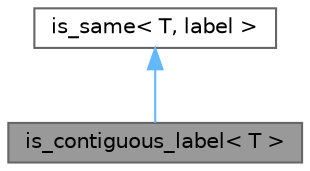 digraph "is_contiguous_label&lt; T &gt;"
{
 // LATEX_PDF_SIZE
  bgcolor="transparent";
  edge [fontname=Helvetica,fontsize=10,labelfontname=Helvetica,labelfontsize=10];
  node [fontname=Helvetica,fontsize=10,shape=box,height=0.2,width=0.4];
  Node1 [id="Node000001",label="is_contiguous_label\< T \>",height=0.2,width=0.4,color="gray40", fillcolor="grey60", style="filled", fontcolor="black",tooltip="A template class to specify if a data type is composed solely of Foam::label elements."];
  Node2 -> Node1 [id="edge1_Node000001_Node000002",dir="back",color="steelblue1",style="solid",tooltip=" "];
  Node2 [id="Node000002",label="is_same\< T, label \>",height=0.2,width=0.4,color="gray40", fillcolor="white", style="filled",tooltip=" "];
}
